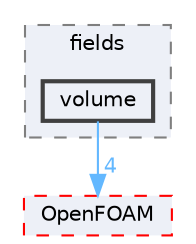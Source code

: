digraph "src/meshTools/fields/volume"
{
 // LATEX_PDF_SIZE
  bgcolor="transparent";
  edge [fontname=Helvetica,fontsize=10,labelfontname=Helvetica,labelfontsize=10];
  node [fontname=Helvetica,fontsize=10,shape=box,height=0.2,width=0.4];
  compound=true
  subgraph clusterdir_f913cff54bf185e9f9b35bbecdb96106 {
    graph [ bgcolor="#edf0f7", pencolor="grey50", label="fields", fontname=Helvetica,fontsize=10 style="filled,dashed", URL="dir_f913cff54bf185e9f9b35bbecdb96106.html",tooltip=""]
  dir_0bee2284f717f3cec52eb95d1353c5ae [label="volume", fillcolor="#edf0f7", color="grey25", style="filled,bold", URL="dir_0bee2284f717f3cec52eb95d1353c5ae.html",tooltip=""];
  }
  dir_c5473ff19b20e6ec4dfe5c310b3778a8 [label="OpenFOAM", fillcolor="#edf0f7", color="red", style="filled,dashed", URL="dir_c5473ff19b20e6ec4dfe5c310b3778a8.html",tooltip=""];
  dir_0bee2284f717f3cec52eb95d1353c5ae->dir_c5473ff19b20e6ec4dfe5c310b3778a8 [headlabel="4", labeldistance=1.5 headhref="dir_004304_002695.html" href="dir_004304_002695.html" color="steelblue1" fontcolor="steelblue1"];
}
